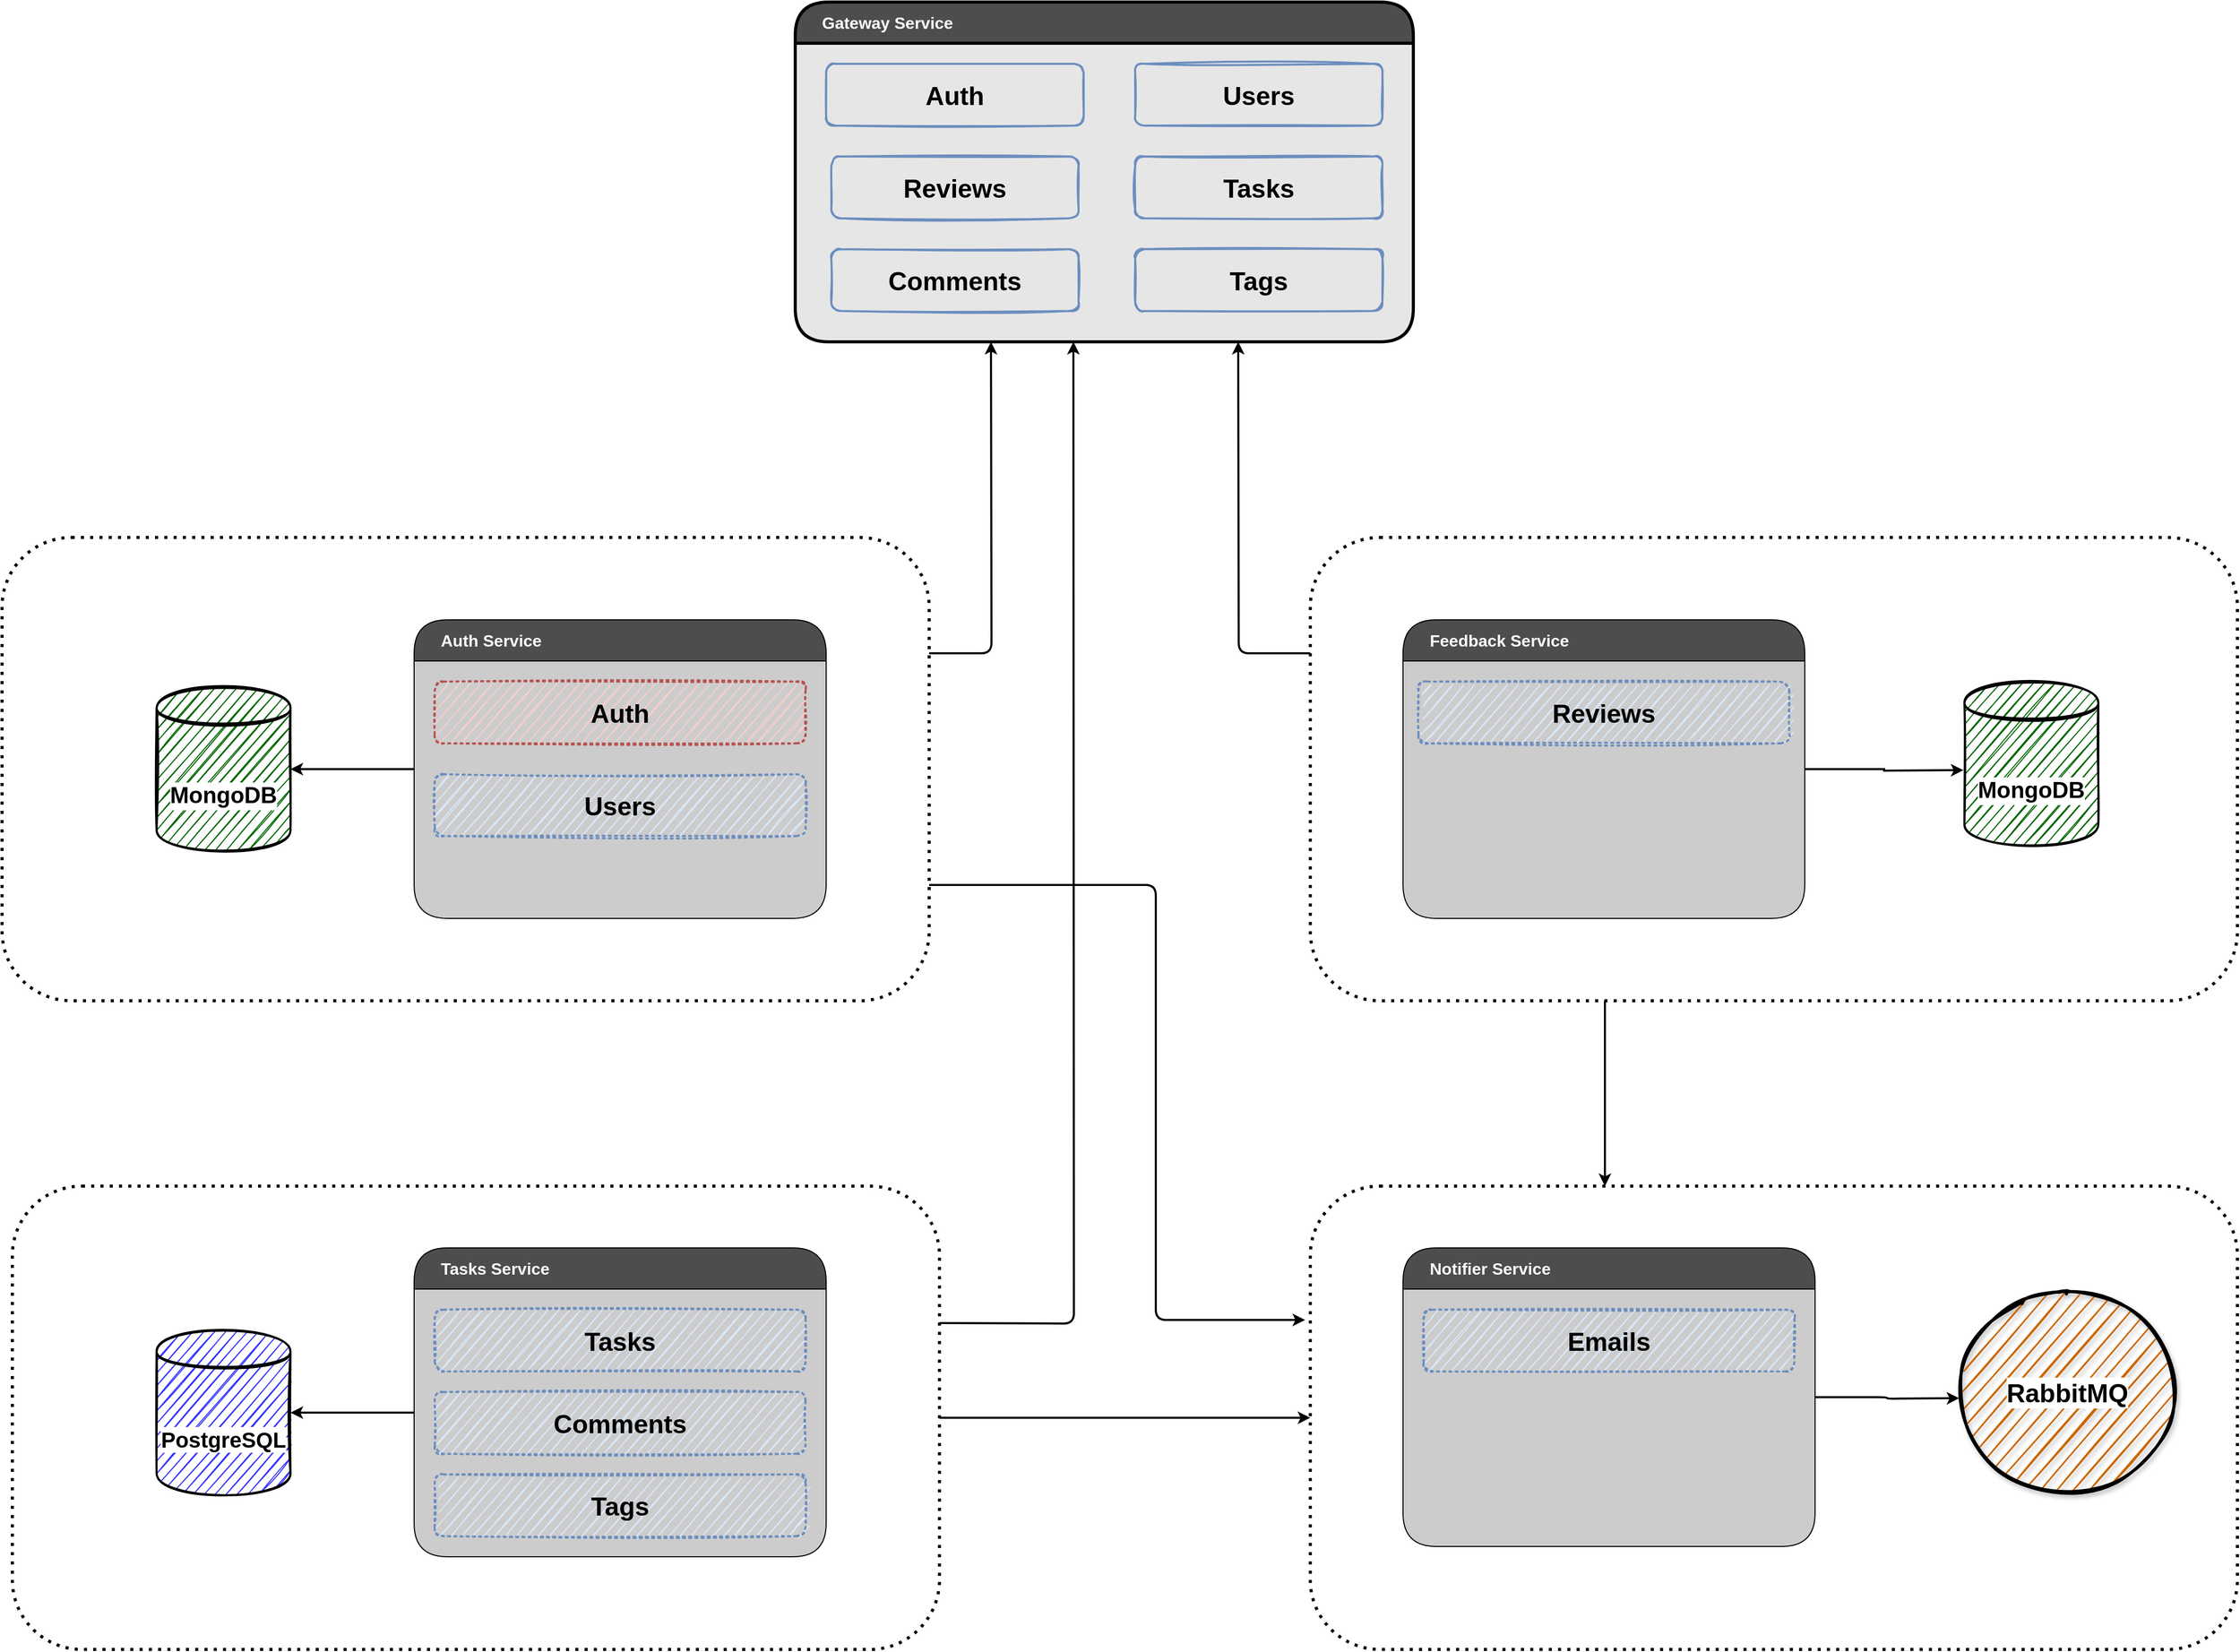 <mxfile version="20.5.3" type="device"><diagram id="nz1Iu2m6sdCLElf4ZU7J" name="Страница 1"><mxGraphModel dx="4382" dy="4228" grid="1" gridSize="10" guides="1" tooltips="1" connect="1" arrows="1" fold="1" page="1" pageScale="1" pageWidth="827" pageHeight="1169" math="0" shadow="0"><root><mxCell id="0"/><mxCell id="1" parent="0"/><mxCell id="O1P7k4mTYwJjyQNvRb3L-25" value="&lt;font style=&quot;font-size: 16px;&quot; color=&quot;#fcfcfc&quot;&gt;Gateway Service&lt;/font&gt;" style="swimlane;whiteSpace=wrap;html=1;rounded=1;arcSize=27;startSize=40;swimlaneLine=1;fillOpacity=100;fillStyle=auto;fillColor=#4D4D4D;noLabel=0;container=0;collapsible=0;backgroundOutline=0;comic=0;sketch=0;glass=0;gradientColor=none;swimlaneFillColor=#E6E6E6;strokeColor=default;shadow=0;align=left;spacingLeft=24;horizontal=1;swimlaneBody=1;swimlaneHead=1;strokeWidth=3;" parent="1" vertex="1"><mxGeometry x="490" y="-1210" width="600" height="330" as="geometry"><mxRectangle x="130" y="310" width="140" height="30" as="alternateBounds"/></mxGeometry></mxCell><mxCell id="O1P7k4mTYwJjyQNvRb3L-93" value="Auth" style="rounded=1;whiteSpace=wrap;html=1;shadow=0;glass=0;sketch=1;fillStyle=hachure;strokeWidth=2;fontSize=25;fillColor=none;strokeColor=#6c8ebf;fontStyle=1" parent="O1P7k4mTYwJjyQNvRb3L-25" vertex="1"><mxGeometry x="30" y="60" width="250" height="60" as="geometry"/></mxCell><mxCell id="O1P7k4mTYwJjyQNvRb3L-35" value="Users" style="rounded=1;whiteSpace=wrap;html=1;shadow=0;glass=0;sketch=1;fillStyle=hachure;strokeWidth=2;fontSize=25;fillColor=none;strokeColor=#6c8ebf;fontStyle=1" parent="O1P7k4mTYwJjyQNvRb3L-25" vertex="1"><mxGeometry x="330" y="60" width="240" height="60" as="geometry"/></mxCell><mxCell id="O1P7k4mTYwJjyQNvRb3L-94" value="Reviews" style="rounded=1;whiteSpace=wrap;html=1;shadow=0;glass=0;sketch=1;fillStyle=hachure;strokeWidth=2;fontSize=25;fillColor=none;strokeColor=#6c8ebf;fontStyle=1" parent="O1P7k4mTYwJjyQNvRb3L-25" vertex="1"><mxGeometry x="35" y="150" width="240" height="60" as="geometry"/></mxCell><mxCell id="O1P7k4mTYwJjyQNvRb3L-95" value="Tasks" style="rounded=1;whiteSpace=wrap;html=1;shadow=0;glass=0;sketch=1;fillStyle=hachure;strokeWidth=2;fontSize=25;fillColor=none;strokeColor=#6c8ebf;fontStyle=1" parent="O1P7k4mTYwJjyQNvRb3L-25" vertex="1"><mxGeometry x="330" y="150" width="240" height="60" as="geometry"/></mxCell><mxCell id="O1P7k4mTYwJjyQNvRb3L-96" value="Comments" style="rounded=1;whiteSpace=wrap;html=1;shadow=0;glass=0;sketch=1;fillStyle=hachure;strokeWidth=2;fontSize=25;fillColor=none;strokeColor=#6c8ebf;fontStyle=1" parent="O1P7k4mTYwJjyQNvRb3L-25" vertex="1"><mxGeometry x="35" y="240" width="240" height="60" as="geometry"/></mxCell><mxCell id="O1P7k4mTYwJjyQNvRb3L-97" value="Tags" style="rounded=1;whiteSpace=wrap;html=1;shadow=0;glass=0;sketch=1;fillStyle=hachure;strokeWidth=2;fontSize=25;fillColor=none;strokeColor=#6c8ebf;fontStyle=1" parent="O1P7k4mTYwJjyQNvRb3L-25" vertex="1"><mxGeometry x="330" y="240" width="240" height="60" as="geometry"/></mxCell><mxCell id="O1P7k4mTYwJjyQNvRb3L-72" value="" style="rounded=1;whiteSpace=wrap;html=1;shadow=0;glass=0;dashed=1;dashPattern=1 2;labelBackgroundColor=default;sketch=0;fillStyle=hatch;strokeColor=default;strokeWidth=3;fontSize=20;fontColor=default;fillColor=none;gradientColor=none;" parent="1" vertex="1"><mxGeometry x="990" y="-60" width="900" height="450" as="geometry"/></mxCell><mxCell id="O1P7k4mTYwJjyQNvRb3L-91" style="edgeStyle=orthogonalEdgeStyle;rounded=1;sketch=0;orthogonalLoop=1;jettySize=auto;html=1;exitX=1;exitY=0.5;exitDx=0;exitDy=0;shadow=0;strokeColor=default;strokeWidth=2;fontSize=25;fontColor=default;entryX=0;entryY=0.5;entryDx=0;entryDy=0;" parent="1" source="O1P7k4mTYwJjyQNvRb3L-71" target="O1P7k4mTYwJjyQNvRb3L-72" edge="1"><mxGeometry relative="1" as="geometry"><mxPoint x="790" y="-45" as="targetPoint"/></mxGeometry></mxCell><mxCell id="O1P7k4mTYwJjyQNvRb3L-71" value="" style="rounded=1;whiteSpace=wrap;html=1;shadow=0;glass=0;dashed=1;dashPattern=1 2;labelBackgroundColor=default;sketch=0;fillStyle=hatch;strokeColor=default;strokeWidth=3;fontSize=20;fontColor=default;fillColor=none;gradientColor=none;" parent="1" vertex="1"><mxGeometry x="-270" y="-60" width="900" height="450" as="geometry"/></mxCell><mxCell id="O1P7k4mTYwJjyQNvRb3L-82" style="edgeStyle=orthogonalEdgeStyle;rounded=1;sketch=0;orthogonalLoop=1;jettySize=auto;html=1;exitX=1;exitY=0.25;exitDx=0;exitDy=0;shadow=0;strokeColor=default;strokeWidth=2;fontSize=25;fontColor=default;" parent="1" source="O1P7k4mTYwJjyQNvRb3L-70" edge="1"><mxGeometry relative="1" as="geometry"><mxPoint x="680" y="-880" as="targetPoint"/></mxGeometry></mxCell><mxCell id="O1P7k4mTYwJjyQNvRb3L-89" style="edgeStyle=orthogonalEdgeStyle;rounded=1;sketch=0;orthogonalLoop=1;jettySize=auto;html=1;exitX=1;exitY=0.75;exitDx=0;exitDy=0;shadow=0;strokeColor=default;strokeWidth=2;fontSize=25;fontColor=default;" parent="1" source="O1P7k4mTYwJjyQNvRb3L-70" edge="1"><mxGeometry relative="1" as="geometry"><mxPoint x="985" y="70" as="targetPoint"/><Array as="points"><mxPoint x="840" y="-352"/><mxPoint x="840" y="70"/></Array></mxGeometry></mxCell><mxCell id="O1P7k4mTYwJjyQNvRb3L-70" value="" style="rounded=1;whiteSpace=wrap;html=1;shadow=0;glass=0;dashed=1;dashPattern=1 2;labelBackgroundColor=default;sketch=0;fillStyle=hatch;strokeColor=default;strokeWidth=3;fontSize=20;fontColor=default;fillColor=none;gradientColor=none;" parent="1" vertex="1"><mxGeometry x="-280" y="-690" width="900" height="450" as="geometry"/></mxCell><mxCell id="O1P7k4mTYwJjyQNvRb3L-80" style="edgeStyle=orthogonalEdgeStyle;rounded=1;sketch=0;orthogonalLoop=1;jettySize=auto;html=1;exitX=0;exitY=0.25;exitDx=0;exitDy=0;shadow=0;strokeColor=default;strokeWidth=2;fontSize=25;fontColor=default;" parent="1" source="O1P7k4mTYwJjyQNvRb3L-67" edge="1"><mxGeometry relative="1" as="geometry"><mxPoint x="920" y="-880" as="targetPoint"/></mxGeometry></mxCell><mxCell id="O1P7k4mTYwJjyQNvRb3L-67" value="" style="rounded=1;whiteSpace=wrap;html=1;shadow=0;glass=0;dashed=1;dashPattern=1 2;labelBackgroundColor=default;sketch=0;fillStyle=hatch;strokeColor=default;strokeWidth=3;fontSize=20;fontColor=default;fillColor=none;gradientColor=none;" parent="1" vertex="1"><mxGeometry x="990" y="-690" width="900" height="450" as="geometry"/></mxCell><mxCell id="O1P7k4mTYwJjyQNvRb3L-61" style="edgeStyle=orthogonalEdgeStyle;rounded=0;sketch=0;orthogonalLoop=1;jettySize=auto;html=1;exitX=0;exitY=0.5;exitDx=0;exitDy=0;entryX=1;entryY=0.5;entryDx=0;entryDy=0;shadow=0;strokeWidth=2;fontSize=20;fontColor=default;" parent="1" source="O1P7k4mTYwJjyQNvRb3L-9" target="O1P7k4mTYwJjyQNvRb3L-36" edge="1"><mxGeometry relative="1" as="geometry"/></mxCell><mxCell id="O1P7k4mTYwJjyQNvRb3L-9" value="&lt;font style=&quot;font-size: 16px;&quot; color=&quot;#fcfcfc&quot;&gt;Auth Service&lt;/font&gt;" style="swimlane;whiteSpace=wrap;html=1;rounded=1;arcSize=27;startSize=40;swimlaneLine=1;fillOpacity=100;fillStyle=solid;fillColor=#4D4D4D;noLabel=0;container=0;collapsible=0;backgroundOutline=0;comic=0;sketch=0;glass=0;gradientColor=none;swimlaneFillColor=#CCCCCC;strokeColor=default;shadow=0;align=left;spacingLeft=24;horizontal=1;swimlaneBody=1;swimlaneHead=1;" parent="1" vertex="1"><mxGeometry x="120" y="-610" width="400" height="290" as="geometry"><mxRectangle x="130" y="310" width="140" height="30" as="alternateBounds"/></mxGeometry></mxCell><mxCell id="O1P7k4mTYwJjyQNvRb3L-31" value="Auth" style="rounded=1;whiteSpace=wrap;html=1;shadow=0;glass=0;sketch=1;fillStyle=hatch;strokeWidth=2;fontSize=25;fillColor=#f8cecc;strokeColor=#b85450;fontStyle=1;dashed=1;dashPattern=1 2;gradientColor=none;" parent="O1P7k4mTYwJjyQNvRb3L-9" vertex="1"><mxGeometry x="20" y="60" width="360" height="60" as="geometry"/></mxCell><mxCell id="O1P7k4mTYwJjyQNvRb3L-32" value="Users" style="rounded=1;whiteSpace=wrap;html=1;shadow=0;glass=0;sketch=1;fillStyle=hatch;strokeWidth=2;fontSize=25;fillColor=#dae8fc;strokeColor=#6c8ebf;fontStyle=1;dashed=1;dashPattern=1 2;" parent="O1P7k4mTYwJjyQNvRb3L-9" vertex="1"><mxGeometry x="20" y="150" width="360" height="60" as="geometry"/></mxCell><mxCell id="O1P7k4mTYwJjyQNvRb3L-86" style="edgeStyle=orthogonalEdgeStyle;rounded=1;sketch=0;orthogonalLoop=1;jettySize=auto;html=1;shadow=0;strokeColor=default;strokeWidth=2;fontSize=25;fontColor=default;" parent="1" edge="1"><mxGeometry relative="1" as="geometry"><mxPoint x="630" y="73" as="sourcePoint"/><mxPoint x="760" y="-880" as="targetPoint"/></mxGeometry></mxCell><mxCell id="O1P7k4mTYwJjyQNvRb3L-23" value="&lt;span style=&quot;color: rgb(252, 252, 252); font-size: 16px;&quot;&gt;Tasks Service&lt;/span&gt;" style="swimlane;rounded=1;arcSize=27;startSize=40;swimlaneLine=1;fillOpacity=100;fillStyle=solid;fillColor=#4D4D4D;noLabel=0;container=0;collapsible=0;backgroundOutline=0;comic=0;sketch=0;glass=0;gradientColor=none;swimlaneFillColor=#CCCCCC;strokeColor=default;shadow=0;align=left;spacingLeft=24;horizontal=1;swimlaneBody=1;swimlaneHead=1;whiteSpace=wrap;html=1;fontStyle=1" parent="1" vertex="1"><mxGeometry x="120" width="400" height="300" as="geometry"><mxRectangle x="130" y="310" width="140" height="30" as="alternateBounds"/></mxGeometry></mxCell><mxCell id="O1P7k4mTYwJjyQNvRb3L-29" value="Tasks" style="rounded=1;whiteSpace=wrap;html=1;shadow=0;glass=0;sketch=1;fillStyle=hachure;strokeWidth=2;fontSize=25;fillColor=#dae8fc;strokeColor=#6c8ebf;fontStyle=1;dashed=1;dashPattern=1 2;" parent="O1P7k4mTYwJjyQNvRb3L-23" vertex="1"><mxGeometry x="20" y="60" width="360" height="60" as="geometry"/></mxCell><mxCell id="O1P7k4mTYwJjyQNvRb3L-30" value="Comments" style="rounded=1;whiteSpace=wrap;html=1;shadow=0;glass=0;sketch=1;fillStyle=hachure;strokeWidth=2;fontSize=25;fillColor=#dae8fc;strokeColor=#6c8ebf;fontStyle=1;dashed=1;dashPattern=1 2;" parent="O1P7k4mTYwJjyQNvRb3L-23" vertex="1"><mxGeometry x="20" y="140" width="360" height="60" as="geometry"/></mxCell><mxCell id="O1P7k4mTYwJjyQNvRb3L-98" value="Tags" style="rounded=1;whiteSpace=wrap;html=1;shadow=0;glass=0;sketch=1;fillStyle=hachure;strokeWidth=2;fontSize=25;fillColor=#dae8fc;strokeColor=#6c8ebf;fontStyle=1;dashed=1;dashPattern=1 2;" parent="O1P7k4mTYwJjyQNvRb3L-23" vertex="1"><mxGeometry x="20" y="220" width="360" height="60" as="geometry"/></mxCell><mxCell id="O1P7k4mTYwJjyQNvRb3L-76" style="edgeStyle=orthogonalEdgeStyle;rounded=1;sketch=0;orthogonalLoop=1;jettySize=auto;html=1;exitX=1;exitY=0.5;exitDx=0;exitDy=0;shadow=0;strokeWidth=2;fontSize=21;fontColor=default;" parent="1" source="O1P7k4mTYwJjyQNvRb3L-24" edge="1"><mxGeometry relative="1" as="geometry"><mxPoint x="1620" y="146" as="targetPoint"/></mxGeometry></mxCell><mxCell id="O1P7k4mTYwJjyQNvRb3L-24" value="&lt;font style=&quot;font-size: 16px;&quot; color=&quot;#fcfcfc&quot;&gt;Notifier Service&lt;/font&gt;" style="swimlane;whiteSpace=wrap;html=1;rounded=1;arcSize=27;startSize=40;swimlaneLine=1;fillOpacity=100;fillStyle=solid;fillColor=#4D4D4D;noLabel=0;container=0;collapsible=0;backgroundOutline=0;comic=0;sketch=0;glass=0;gradientColor=none;swimlaneFillColor=#CCCCCC;strokeColor=default;shadow=0;align=left;spacingLeft=24;horizontal=1;swimlaneBody=1;swimlaneHead=1;" parent="1" vertex="1"><mxGeometry x="1080" width="400" height="290" as="geometry"><mxRectangle x="130" y="310" width="140" height="30" as="alternateBounds"/></mxGeometry></mxCell><mxCell id="O1P7k4mTYwJjyQNvRb3L-64" value="Emails" style="rounded=1;whiteSpace=wrap;html=1;shadow=0;glass=0;sketch=1;fillStyle=hachure;strokeWidth=2;fontSize=25;fillColor=#dae8fc;strokeColor=#6c8ebf;fontStyle=1;dashed=1;dashPattern=1 2;" parent="O1P7k4mTYwJjyQNvRb3L-24" vertex="1"><mxGeometry x="20" y="60" width="360" height="60" as="geometry"/></mxCell><mxCell id="O1P7k4mTYwJjyQNvRb3L-59" style="edgeStyle=orthogonalEdgeStyle;rounded=1;sketch=0;orthogonalLoop=1;jettySize=auto;html=1;shadow=0;strokeWidth=2;fontSize=20;fontColor=default;" parent="1" edge="1"><mxGeometry relative="1" as="geometry"><mxPoint x="1276" y="-240" as="sourcePoint"/><mxPoint x="1276" y="-60" as="targetPoint"/></mxGeometry></mxCell><mxCell id="O1P7k4mTYwJjyQNvRb3L-60" style="edgeStyle=orthogonalEdgeStyle;rounded=0;sketch=0;orthogonalLoop=1;jettySize=auto;html=1;exitX=1;exitY=0.5;exitDx=0;exitDy=0;entryX=-0.046;entryY=0.6;entryDx=0;entryDy=0;entryPerimeter=0;shadow=0;strokeWidth=2;fontSize=20;fontColor=default;" parent="1" source="O1P7k4mTYwJjyQNvRb3L-26" edge="1"><mxGeometry relative="1" as="geometry"><mxPoint x="1624.02" y="-464" as="targetPoint"/></mxGeometry></mxCell><mxCell id="O1P7k4mTYwJjyQNvRb3L-26" value="&lt;font style=&quot;font-size: 16px;&quot; color=&quot;#fcfcfc&quot;&gt;Feedback Service&lt;/font&gt;" style="swimlane;whiteSpace=wrap;html=1;rounded=1;arcSize=27;startSize=40;swimlaneLine=1;fillOpacity=100;fillStyle=solid;fillColor=#4D4D4D;noLabel=0;container=0;collapsible=0;backgroundOutline=0;comic=0;sketch=0;glass=0;gradientColor=none;swimlaneFillColor=#CCCCCC;strokeColor=default;shadow=0;align=left;spacingLeft=24;horizontal=1;swimlaneBody=1;swimlaneHead=1;" parent="1" vertex="1"><mxGeometry x="1080" y="-610" width="390" height="290" as="geometry"><mxRectangle x="130" y="310" width="140" height="30" as="alternateBounds"/></mxGeometry></mxCell><mxCell id="O1P7k4mTYwJjyQNvRb3L-34" value="Reviews" style="rounded=1;whiteSpace=wrap;html=1;shadow=0;glass=0;sketch=1;fillStyle=hachure;strokeWidth=2;fontSize=25;fillColor=#dae8fc;strokeColor=#6c8ebf;fontStyle=1;dashed=1;dashPattern=1 2;" parent="O1P7k4mTYwJjyQNvRb3L-26" vertex="1"><mxGeometry x="15" y="60" width="360" height="60" as="geometry"/></mxCell><mxCell id="O1P7k4mTYwJjyQNvRb3L-36" value="MongoDB" style="shape=datastore;whiteSpace=wrap;html=1;rounded=1;shadow=0;glass=0;sketch=1;fillStyle=hachure;strokeColor=default;strokeWidth=2;fontSize=22;fontColor=default;fillColor=#006600;gradientColor=none;labelBackgroundColor=default;fontStyle=1" parent="1" vertex="1"><mxGeometry x="-130" y="-545" width="130" height="160" as="geometry"/></mxCell><mxCell id="O1P7k4mTYwJjyQNvRb3L-63" style="edgeStyle=orthogonalEdgeStyle;rounded=0;sketch=0;orthogonalLoop=1;jettySize=auto;html=1;exitX=0;exitY=0.5;exitDx=0;exitDy=0;entryX=1;entryY=0.5;entryDx=0;entryDy=0;shadow=0;strokeWidth=2;fontSize=20;fontColor=default;" parent="1" edge="1"><mxGeometry relative="1" as="geometry"><mxPoint x="120" y="160" as="sourcePoint"/><mxPoint y="160" as="targetPoint"/></mxGeometry></mxCell><mxCell id="O1P7k4mTYwJjyQNvRb3L-73" value="RabbitMQ" style="ellipse;whiteSpace=wrap;html=1;aspect=fixed;rounded=1;shadow=1;glass=0;labelBackgroundColor=default;sketch=1;fillStyle=hatch;strokeWidth=3;fontSize=25;fontStyle=1;fillColor=#CC6600;" parent="1" vertex="1"><mxGeometry x="1625" y="40" width="200" height="200" as="geometry"/></mxCell><mxCell id="O1P7k4mTYwJjyQNvRb3L-74" value="PostgreSQL" style="shape=datastore;whiteSpace=wrap;html=1;rounded=1;shadow=0;glass=0;sketch=1;fillStyle=hachure;strokeColor=default;strokeWidth=2;fontSize=21;fontColor=default;fillColor=#3333FF;gradientColor=none;labelBackgroundColor=default;fontStyle=1" parent="1" vertex="1"><mxGeometry x="-130" y="80" width="130" height="160" as="geometry"/></mxCell><mxCell id="800tBIftEGW2joQkrLDy-1" value="MongoDB" style="shape=datastore;whiteSpace=wrap;html=1;rounded=1;shadow=0;glass=0;sketch=1;fillStyle=hachure;strokeColor=default;strokeWidth=2;fontSize=22;fontColor=default;fillColor=#006600;gradientColor=none;labelBackgroundColor=default;fontStyle=1" vertex="1" parent="1"><mxGeometry x="1625" y="-550" width="130" height="160" as="geometry"/></mxCell></root></mxGraphModel></diagram></mxfile>
